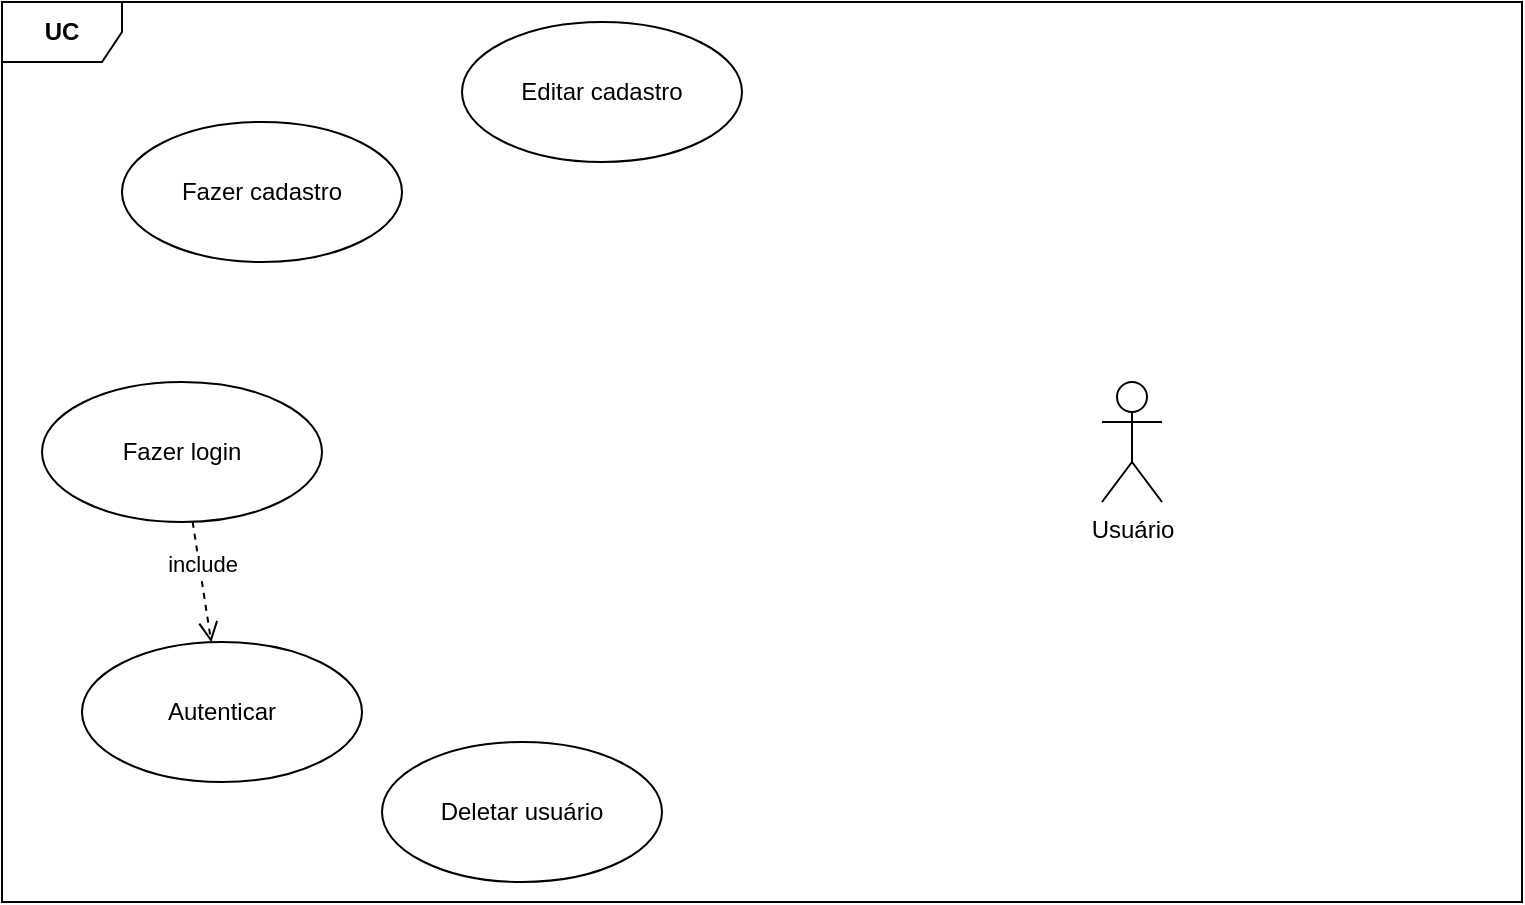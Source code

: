 <mxfile version="14.8.0" type="github">
  <diagram id="CmA8ZnnNOrYpRZ9zoarE" name="Page-1">
    <mxGraphModel dx="786" dy="449" grid="1" gridSize="10" guides="1" tooltips="1" connect="1" arrows="1" fold="1" page="1" pageScale="1" pageWidth="850" pageHeight="1100" math="0" shadow="0">
      <root>
        <mxCell id="0" />
        <mxCell id="1" parent="0" />
        <mxCell id="HJBp2s6bBe_l8Woz9fxp-1" value="&lt;b&gt;UC&lt;/b&gt;" style="shape=umlFrame;whiteSpace=wrap;html=1;" vertex="1" parent="1">
          <mxGeometry x="30" y="10" width="760" height="450" as="geometry" />
        </mxCell>
        <mxCell id="HJBp2s6bBe_l8Woz9fxp-2" value="Usuário" style="shape=umlActor;verticalLabelPosition=bottom;verticalAlign=top;html=1;" vertex="1" parent="1">
          <mxGeometry x="580" y="200" width="30" height="60" as="geometry" />
        </mxCell>
        <mxCell id="HJBp2s6bBe_l8Woz9fxp-3" value="Editar cadastro" style="ellipse;whiteSpace=wrap;html=1;" vertex="1" parent="1">
          <mxGeometry x="260" y="20" width="140" height="70" as="geometry" />
        </mxCell>
        <mxCell id="HJBp2s6bBe_l8Woz9fxp-4" value="Fazer cadastro" style="ellipse;whiteSpace=wrap;html=1;" vertex="1" parent="1">
          <mxGeometry x="90" y="70" width="140" height="70" as="geometry" />
        </mxCell>
        <mxCell id="HJBp2s6bBe_l8Woz9fxp-5" value="Deletar usuário" style="ellipse;whiteSpace=wrap;html=1;" vertex="1" parent="1">
          <mxGeometry x="220" y="380" width="140" height="70" as="geometry" />
        </mxCell>
        <mxCell id="HJBp2s6bBe_l8Woz9fxp-6" value="Fazer login" style="ellipse;whiteSpace=wrap;html=1;" vertex="1" parent="1">
          <mxGeometry x="50" y="200" width="140" height="70" as="geometry" />
        </mxCell>
        <mxCell id="HJBp2s6bBe_l8Woz9fxp-7" value="Autenticar" style="ellipse;whiteSpace=wrap;html=1;" vertex="1" parent="1">
          <mxGeometry x="70" y="330" width="140" height="70" as="geometry" />
        </mxCell>
        <mxCell id="HJBp2s6bBe_l8Woz9fxp-22" value="include" style="html=1;verticalAlign=bottom;endArrow=open;dashed=1;endSize=8;" edge="1" parent="1" source="HJBp2s6bBe_l8Woz9fxp-6" target="HJBp2s6bBe_l8Woz9fxp-7">
          <mxGeometry relative="1" as="geometry">
            <mxPoint x="190" y="310" as="sourcePoint" />
            <mxPoint x="110" y="310" as="targetPoint" />
          </mxGeometry>
        </mxCell>
      </root>
    </mxGraphModel>
  </diagram>
</mxfile>
